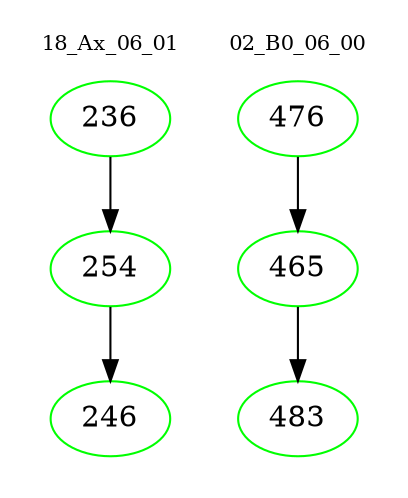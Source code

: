 digraph{
subgraph cluster_0 {
color = white
label = "18_Ax_06_01";
fontsize=10;
T0_236 [label="236", color="green"]
T0_236 -> T0_254 [color="black"]
T0_254 [label="254", color="green"]
T0_254 -> T0_246 [color="black"]
T0_246 [label="246", color="green"]
}
subgraph cluster_1 {
color = white
label = "02_B0_06_00";
fontsize=10;
T1_476 [label="476", color="green"]
T1_476 -> T1_465 [color="black"]
T1_465 [label="465", color="green"]
T1_465 -> T1_483 [color="black"]
T1_483 [label="483", color="green"]
}
}
